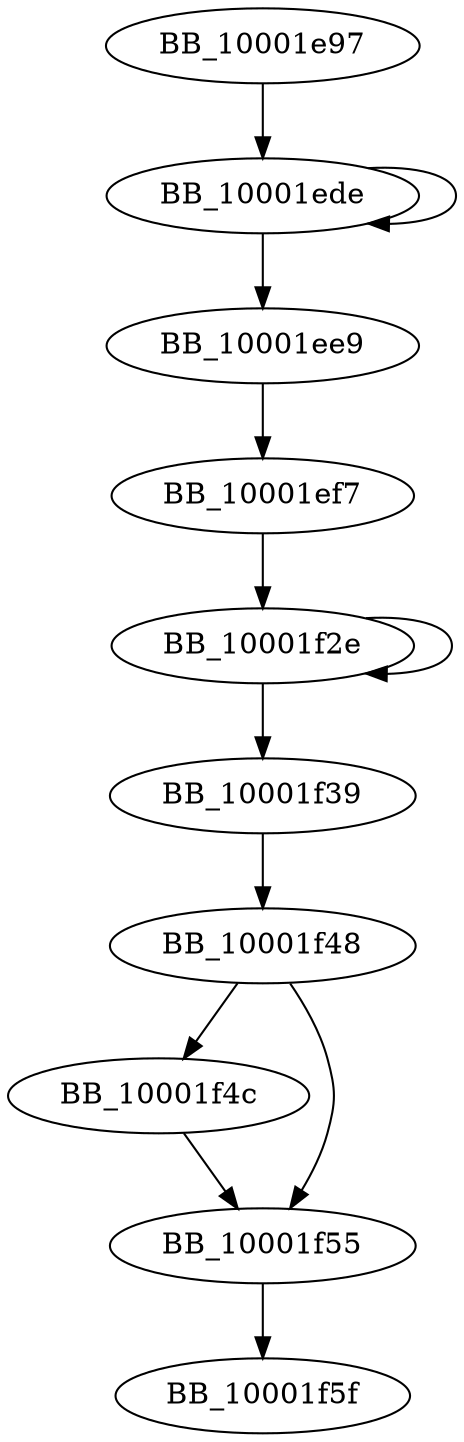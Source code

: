 DiGraph sub_10001E97{
BB_10001e97->BB_10001ede
BB_10001ede->BB_10001ede
BB_10001ede->BB_10001ee9
BB_10001ee9->BB_10001ef7
BB_10001ef7->BB_10001f2e
BB_10001f2e->BB_10001f2e
BB_10001f2e->BB_10001f39
BB_10001f39->BB_10001f48
BB_10001f48->BB_10001f4c
BB_10001f48->BB_10001f55
BB_10001f4c->BB_10001f55
BB_10001f55->BB_10001f5f
}
